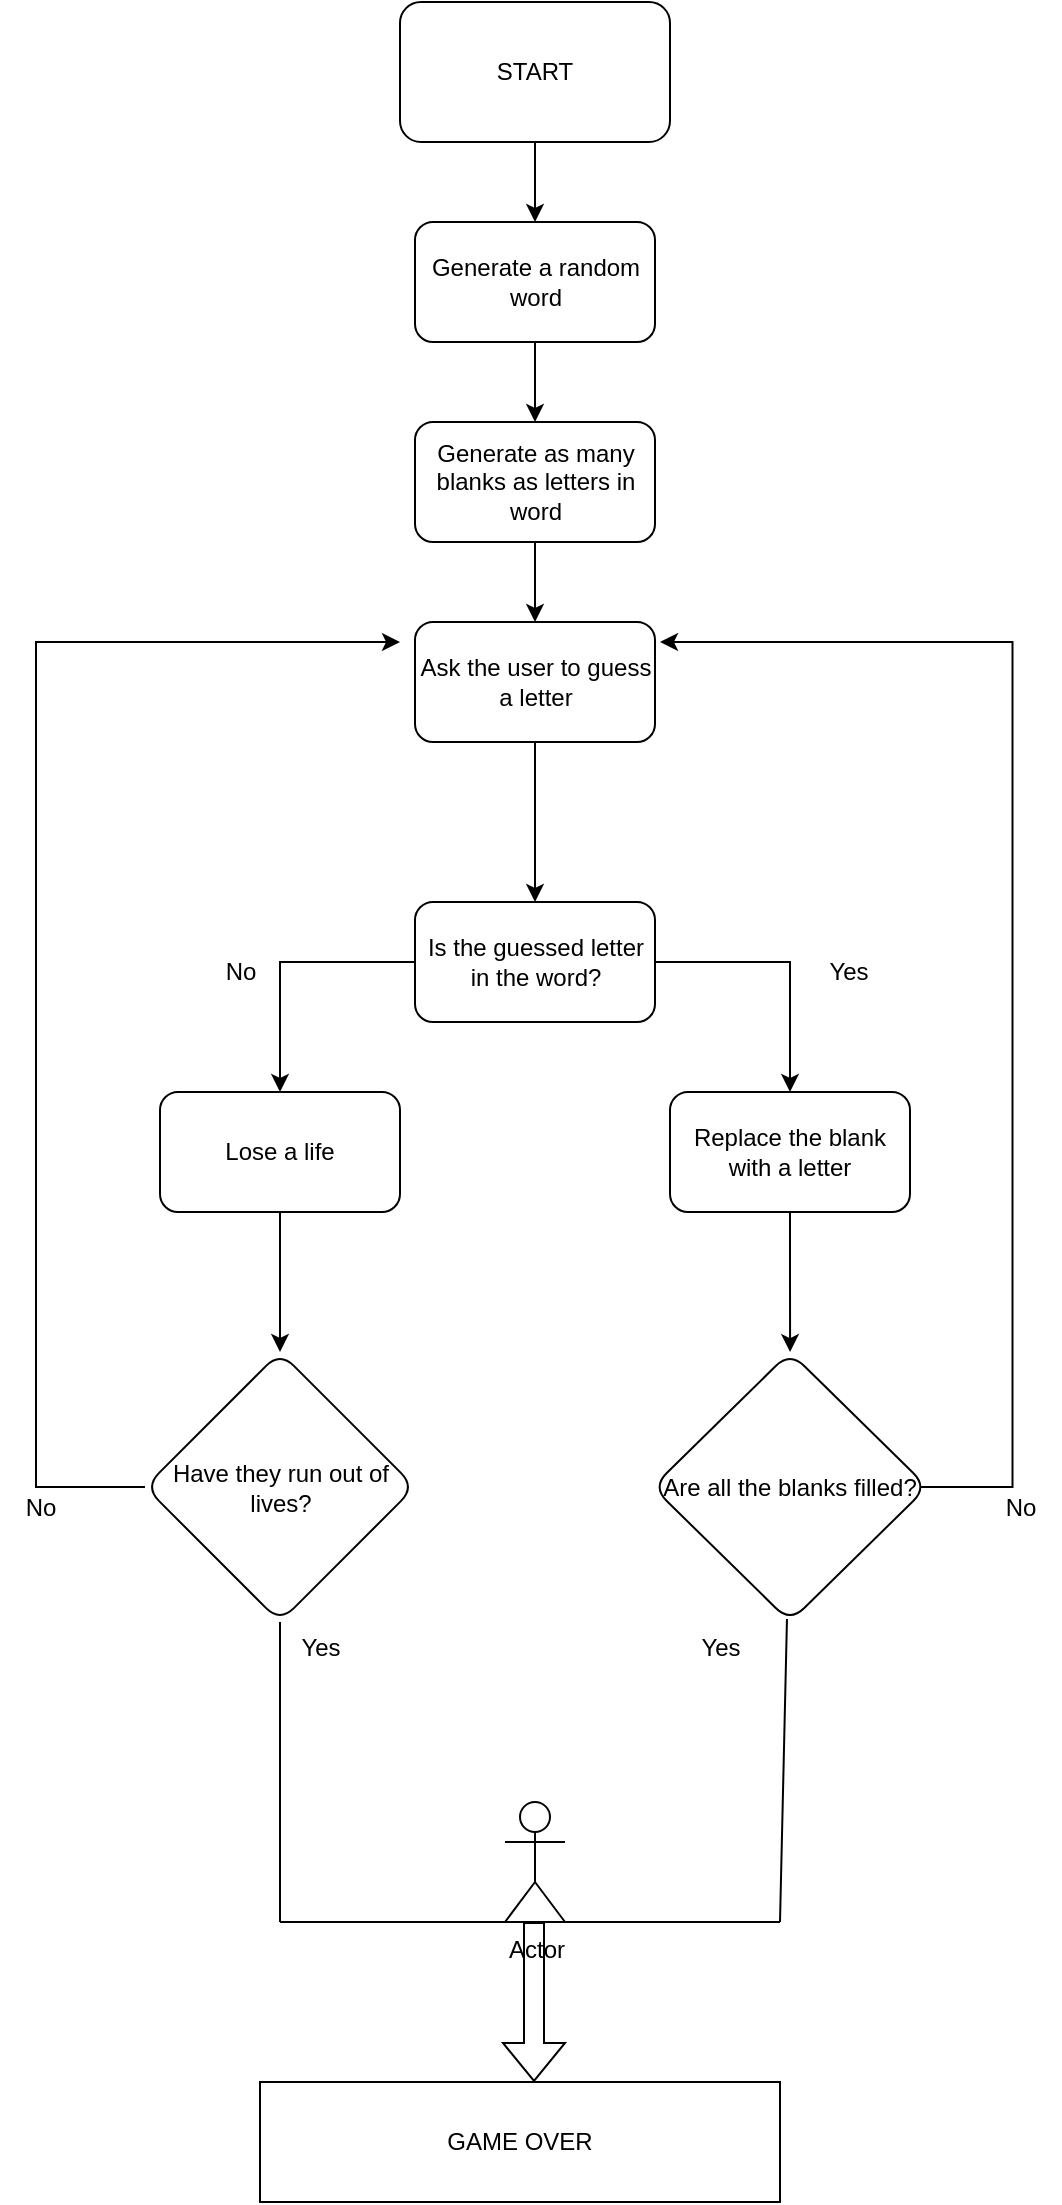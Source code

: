 <mxfile version="25.0.3">
  <diagram id="C5RBs43oDa-KdzZeNtuy" name="Page-1">
    <mxGraphModel dx="549" dy="317" grid="1" gridSize="10" guides="1" tooltips="1" connect="1" arrows="1" fold="1" page="1" pageScale="1" pageWidth="827" pageHeight="1169" math="0" shadow="0">
      <root>
        <mxCell id="WIyWlLk6GJQsqaUBKTNV-0" />
        <mxCell id="WIyWlLk6GJQsqaUBKTNV-1" parent="WIyWlLk6GJQsqaUBKTNV-0" />
        <mxCell id="08CXRnEZASxAXbB15fuh-3" value="" style="edgeStyle=orthogonalEdgeStyle;rounded=0;orthogonalLoop=1;jettySize=auto;html=1;" edge="1" parent="WIyWlLk6GJQsqaUBKTNV-1" source="WIyWlLk6GJQsqaUBKTNV-3" target="08CXRnEZASxAXbB15fuh-2">
          <mxGeometry relative="1" as="geometry" />
        </mxCell>
        <mxCell id="WIyWlLk6GJQsqaUBKTNV-3" value="START" style="rounded=1;whiteSpace=wrap;html=1;fontSize=12;glass=0;strokeWidth=1;shadow=0;" parent="WIyWlLk6GJQsqaUBKTNV-1" vertex="1">
          <mxGeometry x="210" y="40" width="135" height="70" as="geometry" />
        </mxCell>
        <mxCell id="08CXRnEZASxAXbB15fuh-5" value="" style="edgeStyle=orthogonalEdgeStyle;rounded=0;orthogonalLoop=1;jettySize=auto;html=1;" edge="1" parent="WIyWlLk6GJQsqaUBKTNV-1" source="08CXRnEZASxAXbB15fuh-2" target="08CXRnEZASxAXbB15fuh-4">
          <mxGeometry relative="1" as="geometry" />
        </mxCell>
        <mxCell id="08CXRnEZASxAXbB15fuh-2" value="Generate a random word" style="whiteSpace=wrap;html=1;rounded=1;glass=0;strokeWidth=1;shadow=0;" vertex="1" parent="WIyWlLk6GJQsqaUBKTNV-1">
          <mxGeometry x="217.5" y="150" width="120" height="60" as="geometry" />
        </mxCell>
        <mxCell id="08CXRnEZASxAXbB15fuh-7" value="" style="edgeStyle=orthogonalEdgeStyle;rounded=0;orthogonalLoop=1;jettySize=auto;html=1;" edge="1" parent="WIyWlLk6GJQsqaUBKTNV-1" source="08CXRnEZASxAXbB15fuh-4" target="08CXRnEZASxAXbB15fuh-6">
          <mxGeometry relative="1" as="geometry" />
        </mxCell>
        <mxCell id="08CXRnEZASxAXbB15fuh-4" value="Generate as many blanks as letters in word" style="whiteSpace=wrap;html=1;rounded=1;glass=0;strokeWidth=1;shadow=0;" vertex="1" parent="WIyWlLk6GJQsqaUBKTNV-1">
          <mxGeometry x="217.5" y="250" width="120" height="60" as="geometry" />
        </mxCell>
        <mxCell id="08CXRnEZASxAXbB15fuh-11" value="" style="edgeStyle=orthogonalEdgeStyle;rounded=0;orthogonalLoop=1;jettySize=auto;html=1;" edge="1" parent="WIyWlLk6GJQsqaUBKTNV-1" source="08CXRnEZASxAXbB15fuh-6" target="08CXRnEZASxAXbB15fuh-10">
          <mxGeometry relative="1" as="geometry" />
        </mxCell>
        <mxCell id="08CXRnEZASxAXbB15fuh-6" value="Ask the user to guess a letter" style="whiteSpace=wrap;html=1;rounded=1;glass=0;strokeWidth=1;shadow=0;" vertex="1" parent="WIyWlLk6GJQsqaUBKTNV-1">
          <mxGeometry x="217.5" y="350" width="120" height="60" as="geometry" />
        </mxCell>
        <mxCell id="08CXRnEZASxAXbB15fuh-13" value="" style="edgeStyle=orthogonalEdgeStyle;rounded=0;orthogonalLoop=1;jettySize=auto;html=1;" edge="1" parent="WIyWlLk6GJQsqaUBKTNV-1" source="08CXRnEZASxAXbB15fuh-10" target="08CXRnEZASxAXbB15fuh-12">
          <mxGeometry relative="1" as="geometry" />
        </mxCell>
        <mxCell id="08CXRnEZASxAXbB15fuh-15" value="" style="edgeStyle=orthogonalEdgeStyle;rounded=0;orthogonalLoop=1;jettySize=auto;html=1;" edge="1" parent="WIyWlLk6GJQsqaUBKTNV-1" source="08CXRnEZASxAXbB15fuh-10" target="08CXRnEZASxAXbB15fuh-14">
          <mxGeometry relative="1" as="geometry" />
        </mxCell>
        <mxCell id="08CXRnEZASxAXbB15fuh-10" value="Is the guessed letter in the word?" style="whiteSpace=wrap;html=1;rounded=1;glass=0;strokeWidth=1;shadow=0;" vertex="1" parent="WIyWlLk6GJQsqaUBKTNV-1">
          <mxGeometry x="217.5" y="490" width="120" height="60" as="geometry" />
        </mxCell>
        <mxCell id="08CXRnEZASxAXbB15fuh-25" value="" style="edgeStyle=orthogonalEdgeStyle;rounded=0;orthogonalLoop=1;jettySize=auto;html=1;fontFamily=Helvetica;fontSize=12;fontColor=default;" edge="1" parent="WIyWlLk6GJQsqaUBKTNV-1" source="08CXRnEZASxAXbB15fuh-12" target="08CXRnEZASxAXbB15fuh-24">
          <mxGeometry relative="1" as="geometry" />
        </mxCell>
        <mxCell id="08CXRnEZASxAXbB15fuh-12" value="Replace the blank with a letter" style="whiteSpace=wrap;html=1;rounded=1;glass=0;strokeWidth=1;shadow=0;" vertex="1" parent="WIyWlLk6GJQsqaUBKTNV-1">
          <mxGeometry x="345" y="585" width="120" height="60" as="geometry" />
        </mxCell>
        <mxCell id="08CXRnEZASxAXbB15fuh-27" value="" style="edgeStyle=orthogonalEdgeStyle;rounded=0;orthogonalLoop=1;jettySize=auto;html=1;fontFamily=Helvetica;fontSize=12;fontColor=default;" edge="1" parent="WIyWlLk6GJQsqaUBKTNV-1" source="08CXRnEZASxAXbB15fuh-14" target="08CXRnEZASxAXbB15fuh-26">
          <mxGeometry relative="1" as="geometry" />
        </mxCell>
        <mxCell id="08CXRnEZASxAXbB15fuh-14" value="Lose a life" style="whiteSpace=wrap;html=1;rounded=1;glass=0;strokeWidth=1;shadow=0;" vertex="1" parent="WIyWlLk6GJQsqaUBKTNV-1">
          <mxGeometry x="90" y="585" width="120" height="60" as="geometry" />
        </mxCell>
        <mxCell id="08CXRnEZASxAXbB15fuh-16" value="Yes" style="text;html=1;align=center;verticalAlign=middle;resizable=0;points=[];autosize=1;strokeColor=none;fillColor=none;" vertex="1" parent="WIyWlLk6GJQsqaUBKTNV-1">
          <mxGeometry x="414" y="510" width="40" height="30" as="geometry" />
        </mxCell>
        <mxCell id="08CXRnEZASxAXbB15fuh-17" value="&lt;div&gt;No&lt;/div&gt;" style="text;html=1;align=center;verticalAlign=middle;resizable=0;points=[];autosize=1;strokeColor=none;fillColor=none;" vertex="1" parent="WIyWlLk6GJQsqaUBKTNV-1">
          <mxGeometry x="110" y="510" width="40" height="30" as="geometry" />
        </mxCell>
        <mxCell id="08CXRnEZASxAXbB15fuh-29" value="" style="edgeStyle=orthogonalEdgeStyle;rounded=0;orthogonalLoop=1;jettySize=auto;html=1;fontFamily=Helvetica;fontSize=12;fontColor=default;" edge="1" parent="WIyWlLk6GJQsqaUBKTNV-1">
          <mxGeometry relative="1" as="geometry">
            <mxPoint x="390" y="782.5" as="sourcePoint" />
            <mxPoint x="340" y="360" as="targetPoint" />
            <Array as="points">
              <mxPoint x="516.25" y="783" />
            </Array>
          </mxGeometry>
        </mxCell>
        <mxCell id="08CXRnEZASxAXbB15fuh-24" value="Are all the blanks filled?" style="rhombus;whiteSpace=wrap;html=1;rounded=1;glass=0;strokeWidth=1;shadow=0;" vertex="1" parent="WIyWlLk6GJQsqaUBKTNV-1">
          <mxGeometry x="336.25" y="715" width="137.5" height="135" as="geometry" />
        </mxCell>
        <mxCell id="08CXRnEZASxAXbB15fuh-35" value="" style="edgeStyle=orthogonalEdgeStyle;rounded=0;orthogonalLoop=1;jettySize=auto;html=1;fontFamily=Helvetica;fontSize=12;fontColor=default;exitX=0;exitY=0.5;exitDx=0;exitDy=0;" edge="1" parent="WIyWlLk6GJQsqaUBKTNV-1" source="08CXRnEZASxAXbB15fuh-26">
          <mxGeometry relative="1" as="geometry">
            <mxPoint x="70" y="782.5" as="sourcePoint" />
            <mxPoint x="210" y="360" as="targetPoint" />
            <Array as="points">
              <mxPoint x="28" y="783" />
              <mxPoint x="28" y="360" />
            </Array>
          </mxGeometry>
        </mxCell>
        <mxCell id="08CXRnEZASxAXbB15fuh-26" value="Have they run out of lives?" style="rhombus;whiteSpace=wrap;html=1;rounded=1;glass=0;strokeWidth=1;shadow=0;" vertex="1" parent="WIyWlLk6GJQsqaUBKTNV-1">
          <mxGeometry x="82.5" y="715" width="135" height="135" as="geometry" />
        </mxCell>
        <mxCell id="08CXRnEZASxAXbB15fuh-40" value="No" style="text;html=1;align=center;verticalAlign=middle;resizable=0;points=[];autosize=1;strokeColor=none;fillColor=none;fontFamily=Helvetica;fontSize=12;fontColor=default;" vertex="1" parent="WIyWlLk6GJQsqaUBKTNV-1">
          <mxGeometry x="500" y="778" width="40" height="30" as="geometry" />
        </mxCell>
        <mxCell id="08CXRnEZASxAXbB15fuh-41" value="No" style="text;html=1;align=center;verticalAlign=middle;resizable=0;points=[];autosize=1;strokeColor=none;fillColor=none;fontFamily=Helvetica;fontSize=12;fontColor=default;" vertex="1" parent="WIyWlLk6GJQsqaUBKTNV-1">
          <mxGeometry x="10" y="778" width="40" height="30" as="geometry" />
        </mxCell>
        <mxCell id="08CXRnEZASxAXbB15fuh-51" value="" style="endArrow=none;html=1;rounded=0;fontFamily=Helvetica;fontSize=12;fontColor=default;" edge="1" parent="WIyWlLk6GJQsqaUBKTNV-1">
          <mxGeometry width="50" height="50" relative="1" as="geometry">
            <mxPoint x="150" y="1000" as="sourcePoint" />
            <mxPoint x="400" y="1000" as="targetPoint" />
          </mxGeometry>
        </mxCell>
        <mxCell id="08CXRnEZASxAXbB15fuh-53" value="" style="endArrow=none;html=1;rounded=0;fontFamily=Helvetica;fontSize=12;fontColor=default;" edge="1" parent="WIyWlLk6GJQsqaUBKTNV-1" source="08CXRnEZASxAXbB15fuh-24">
          <mxGeometry width="50" height="50" relative="1" as="geometry">
            <mxPoint x="270" y="1010" as="sourcePoint" />
            <mxPoint x="400" y="1000" as="targetPoint" />
          </mxGeometry>
        </mxCell>
        <mxCell id="08CXRnEZASxAXbB15fuh-54" value="" style="endArrow=none;html=1;rounded=0;fontFamily=Helvetica;fontSize=12;fontColor=default;entryX=0.5;entryY=1;entryDx=0;entryDy=0;" edge="1" parent="WIyWlLk6GJQsqaUBKTNV-1" target="08CXRnEZASxAXbB15fuh-26">
          <mxGeometry width="50" height="50" relative="1" as="geometry">
            <mxPoint x="150" y="1000" as="sourcePoint" />
            <mxPoint x="320" y="960" as="targetPoint" />
          </mxGeometry>
        </mxCell>
        <mxCell id="08CXRnEZASxAXbB15fuh-55" value="" style="shape=flexArrow;endArrow=classic;html=1;rounded=0;fontFamily=Helvetica;fontSize=12;fontColor=default;" edge="1" parent="WIyWlLk6GJQsqaUBKTNV-1">
          <mxGeometry width="50" height="50" relative="1" as="geometry">
            <mxPoint x="277" y="1000" as="sourcePoint" />
            <mxPoint x="277" y="1080" as="targetPoint" />
          </mxGeometry>
        </mxCell>
        <mxCell id="08CXRnEZASxAXbB15fuh-56" value="Actor" style="shape=umlActor;verticalLabelPosition=bottom;verticalAlign=top;html=1;outlineConnect=0;rounded=1;shadow=0;glass=0;strokeColor=default;strokeWidth=1;align=center;fontFamily=Helvetica;fontSize=12;fontColor=default;fillColor=default;" vertex="1" parent="WIyWlLk6GJQsqaUBKTNV-1">
          <mxGeometry x="262.5" y="940" width="30" height="60" as="geometry" />
        </mxCell>
        <mxCell id="08CXRnEZASxAXbB15fuh-58" value="GAME OVER" style="rounded=0;whiteSpace=wrap;html=1;shadow=0;glass=0;strokeColor=default;strokeWidth=1;align=center;verticalAlign=middle;fontFamily=Helvetica;fontSize=12;fontColor=default;fillColor=default;" vertex="1" parent="WIyWlLk6GJQsqaUBKTNV-1">
          <mxGeometry x="140" y="1080" width="260" height="60" as="geometry" />
        </mxCell>
        <mxCell id="08CXRnEZASxAXbB15fuh-59" value="Yes" style="text;html=1;align=center;verticalAlign=middle;resizable=0;points=[];autosize=1;strokeColor=none;fillColor=none;fontFamily=Helvetica;fontSize=12;fontColor=default;" vertex="1" parent="WIyWlLk6GJQsqaUBKTNV-1">
          <mxGeometry x="150" y="848" width="40" height="30" as="geometry" />
        </mxCell>
        <mxCell id="08CXRnEZASxAXbB15fuh-60" value="Yes" style="text;html=1;align=center;verticalAlign=middle;resizable=0;points=[];autosize=1;strokeColor=none;fillColor=none;fontFamily=Helvetica;fontSize=12;fontColor=default;" vertex="1" parent="WIyWlLk6GJQsqaUBKTNV-1">
          <mxGeometry x="350" y="848" width="40" height="30" as="geometry" />
        </mxCell>
      </root>
    </mxGraphModel>
  </diagram>
</mxfile>
